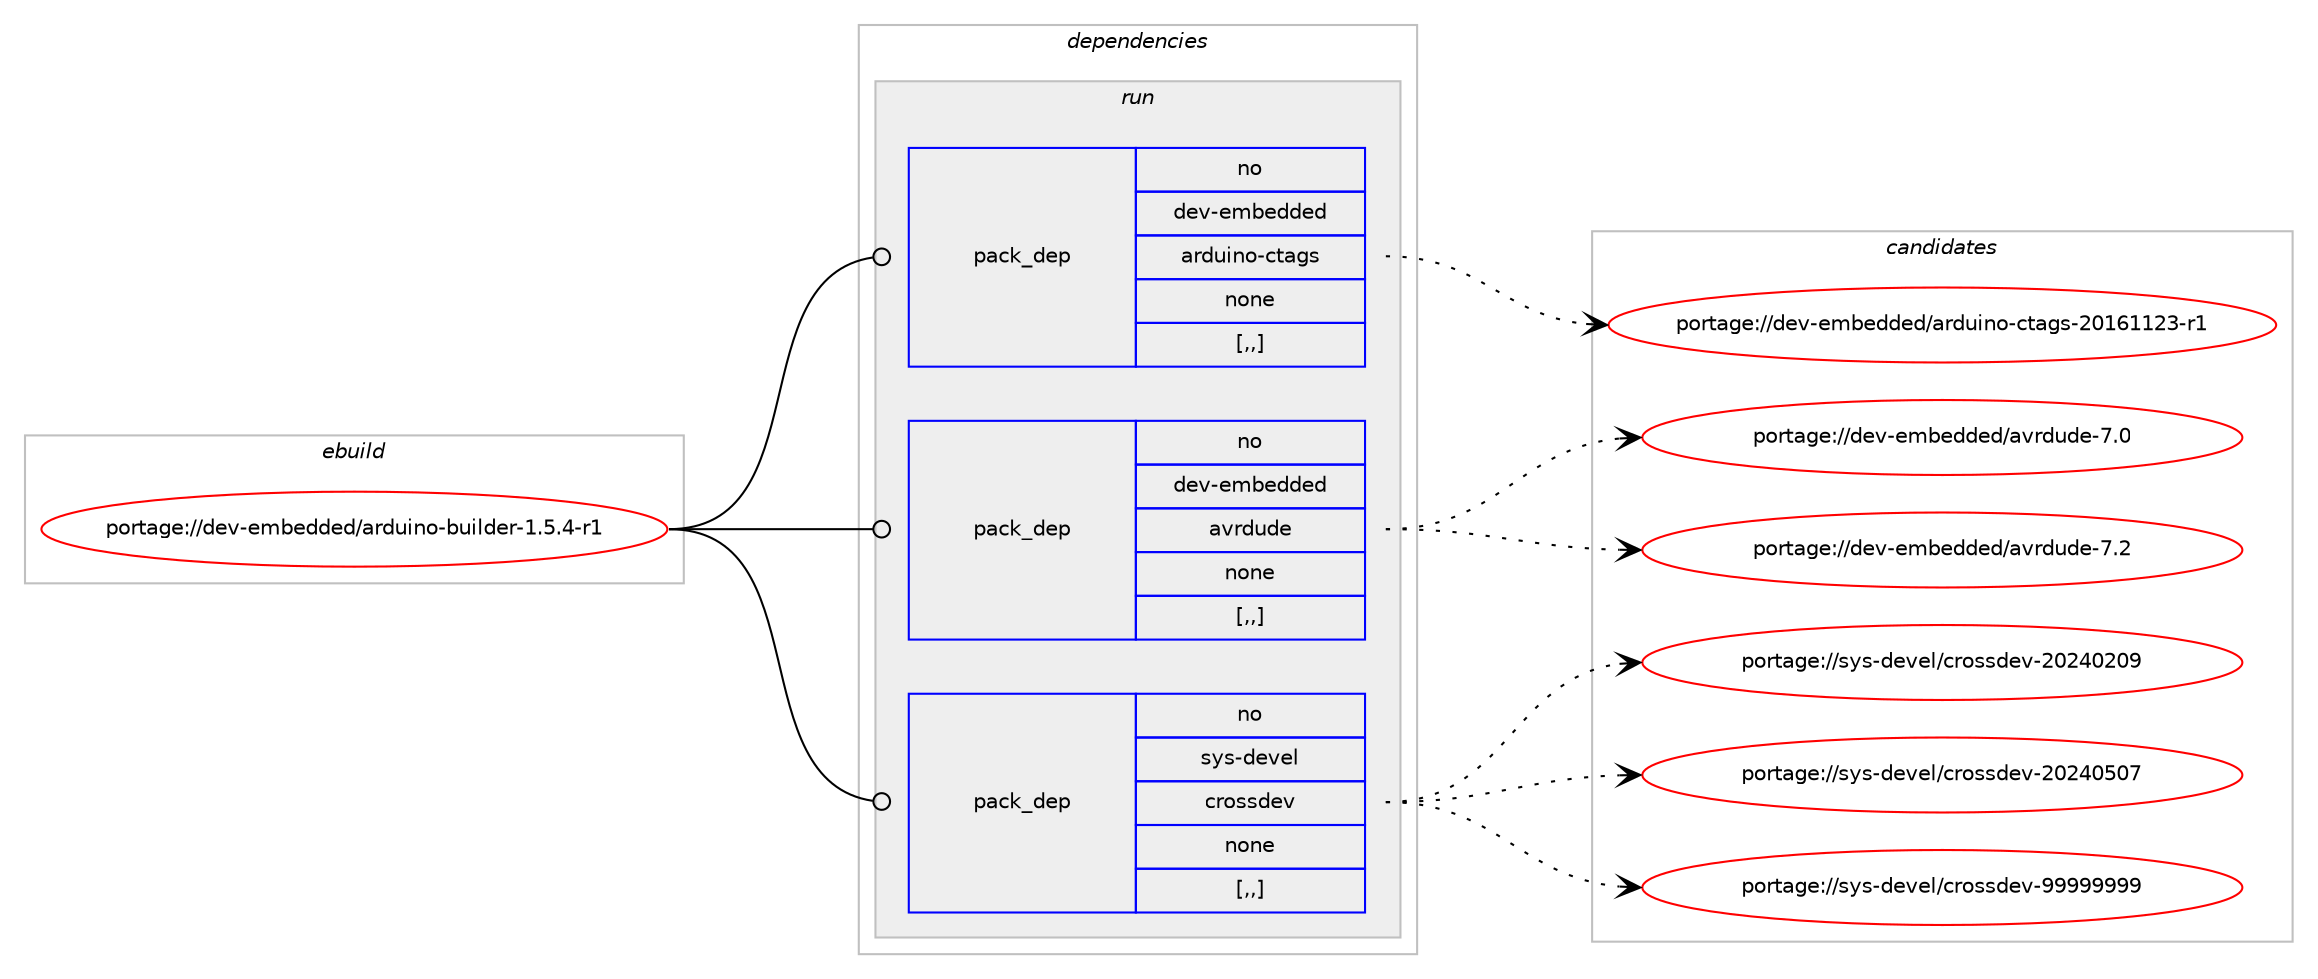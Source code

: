 digraph prolog {

# *************
# Graph options
# *************

newrank=true;
concentrate=true;
compound=true;
graph [rankdir=LR,fontname=Helvetica,fontsize=10,ranksep=1.5];#, ranksep=2.5, nodesep=0.2];
edge  [arrowhead=vee];
node  [fontname=Helvetica,fontsize=10];

# **********
# The ebuild
# **********

subgraph cluster_leftcol {
color=gray;
rank=same;
label=<<i>ebuild</i>>;
id [label="portage://dev-embedded/arduino-builder-1.5.4-r1", color=red, width=4, href="../dev-embedded/arduino-builder-1.5.4-r1.svg"];
}

# ****************
# The dependencies
# ****************

subgraph cluster_midcol {
color=gray;
label=<<i>dependencies</i>>;
subgraph cluster_compile {
fillcolor="#eeeeee";
style=filled;
label=<<i>compile</i>>;
}
subgraph cluster_compileandrun {
fillcolor="#eeeeee";
style=filled;
label=<<i>compile and run</i>>;
}
subgraph cluster_run {
fillcolor="#eeeeee";
style=filled;
label=<<i>run</i>>;
subgraph pack51297 {
dependency71014 [label=<<TABLE BORDER="0" CELLBORDER="1" CELLSPACING="0" CELLPADDING="4" WIDTH="220"><TR><TD ROWSPAN="6" CELLPADDING="30">pack_dep</TD></TR><TR><TD WIDTH="110">no</TD></TR><TR><TD>dev-embedded</TD></TR><TR><TD>arduino-ctags</TD></TR><TR><TD>none</TD></TR><TR><TD>[,,]</TD></TR></TABLE>>, shape=none, color=blue];
}
id:e -> dependency71014:w [weight=20,style="solid",arrowhead="odot"];
subgraph pack51298 {
dependency71015 [label=<<TABLE BORDER="0" CELLBORDER="1" CELLSPACING="0" CELLPADDING="4" WIDTH="220"><TR><TD ROWSPAN="6" CELLPADDING="30">pack_dep</TD></TR><TR><TD WIDTH="110">no</TD></TR><TR><TD>dev-embedded</TD></TR><TR><TD>avrdude</TD></TR><TR><TD>none</TD></TR><TR><TD>[,,]</TD></TR></TABLE>>, shape=none, color=blue];
}
id:e -> dependency71015:w [weight=20,style="solid",arrowhead="odot"];
subgraph pack51299 {
dependency71016 [label=<<TABLE BORDER="0" CELLBORDER="1" CELLSPACING="0" CELLPADDING="4" WIDTH="220"><TR><TD ROWSPAN="6" CELLPADDING="30">pack_dep</TD></TR><TR><TD WIDTH="110">no</TD></TR><TR><TD>sys-devel</TD></TR><TR><TD>crossdev</TD></TR><TR><TD>none</TD></TR><TR><TD>[,,]</TD></TR></TABLE>>, shape=none, color=blue];
}
id:e -> dependency71016:w [weight=20,style="solid",arrowhead="odot"];
}
}

# **************
# The candidates
# **************

subgraph cluster_choices {
rank=same;
color=gray;
label=<<i>candidates</i>>;

subgraph choice51297 {
color=black;
nodesep=1;
choice100101118451011099810110010010110047971141001171051101114599116971031154550484954494950514511449 [label="portage://dev-embedded/arduino-ctags-20161123-r1", color=red, width=4,href="../dev-embedded/arduino-ctags-20161123-r1.svg"];
dependency71014:e -> choice100101118451011099810110010010110047971141001171051101114599116971031154550484954494950514511449:w [style=dotted,weight="100"];
}
subgraph choice51298 {
color=black;
nodesep=1;
choice1001011184510110998101100100101100479711811410011710010145554648 [label="portage://dev-embedded/avrdude-7.0", color=red, width=4,href="../dev-embedded/avrdude-7.0.svg"];
choice1001011184510110998101100100101100479711811410011710010145554650 [label="portage://dev-embedded/avrdude-7.2", color=red, width=4,href="../dev-embedded/avrdude-7.2.svg"];
dependency71015:e -> choice1001011184510110998101100100101100479711811410011710010145554648:w [style=dotted,weight="100"];
dependency71015:e -> choice1001011184510110998101100100101100479711811410011710010145554650:w [style=dotted,weight="100"];
}
subgraph choice51299 {
color=black;
nodesep=1;
choice115121115451001011181011084799114111115115100101118455048505248504857 [label="portage://sys-devel/crossdev-20240209", color=red, width=4,href="../sys-devel/crossdev-20240209.svg"];
choice115121115451001011181011084799114111115115100101118455048505248534855 [label="portage://sys-devel/crossdev-20240507", color=red, width=4,href="../sys-devel/crossdev-20240507.svg"];
choice115121115451001011181011084799114111115115100101118455757575757575757 [label="portage://sys-devel/crossdev-99999999", color=red, width=4,href="../sys-devel/crossdev-99999999.svg"];
dependency71016:e -> choice115121115451001011181011084799114111115115100101118455048505248504857:w [style=dotted,weight="100"];
dependency71016:e -> choice115121115451001011181011084799114111115115100101118455048505248534855:w [style=dotted,weight="100"];
dependency71016:e -> choice115121115451001011181011084799114111115115100101118455757575757575757:w [style=dotted,weight="100"];
}
}

}
